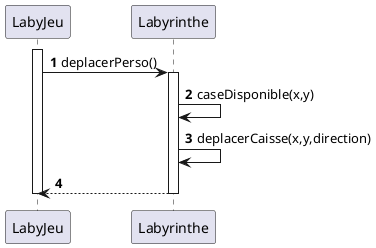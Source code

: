 @startuml
'https://plantuml.com/sequence-diagram

autonumber

participant LabyJeu
participant Labyrinthe


activate LabyJeu

LabyJeu -> Labyrinthe : deplacerPerso()
activate Labyrinthe
Labyrinthe -> Labyrinthe : caseDisponible(x,y)
Labyrinthe -> Labyrinthe : deplacerCaisse(x,y,direction)
Labyrinthe --> LabyJeu :
deactivate Labyrinthe
deactivate LabyJeu



@enduml